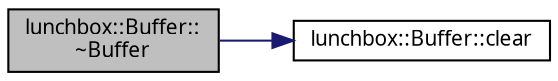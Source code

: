 digraph "lunchbox::Buffer::~Buffer"
{
  edge [fontname="Sans",fontsize="10",labelfontname="Sans",labelfontsize="10"];
  node [fontname="Sans",fontsize="10",shape=record];
  rankdir="LR";
  Node1 [label="lunchbox::Buffer::\l~Buffer",height=0.2,width=0.4,color="black", fillcolor="grey75", style="filled" fontcolor="black"];
  Node1 -> Node2 [color="midnightblue",fontsize="10",style="solid",fontname="Sans"];
  Node2 [label="lunchbox::Buffer::clear",height=0.2,width=0.4,color="black", fillcolor="white", style="filled",URL="$classlunchbox_1_1_buffer.html#a064df0e0b830f853318005100f9bde78",tooltip="Flush the buffer, deleting all data. "];
}
